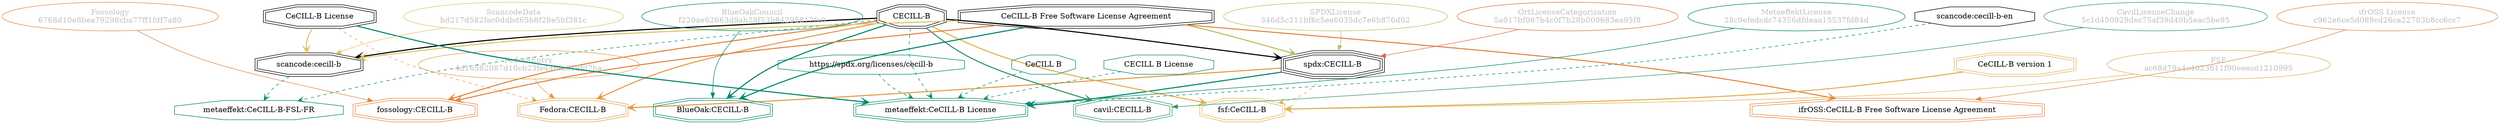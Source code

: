 strict digraph {
    node [shape=box];
    graph [splines=curved];
    1220 [label="SPDXLicense\n346d5c211bf6c5ee6035dc7e6b876d02"
         ,fontcolor=gray
         ,color="#b8bf62"
         ,fillcolor="beige;1"
         ,shape=ellipse];
    1221 [label="spdx:CECILL-B"
         ,shape=tripleoctagon];
    1222 [label="CECILL-B"
         ,shape=doubleoctagon];
    1223 [label="CeCILL-B Free Software License Agreement"
         ,shape=doubleoctagon];
    6229 [label="FedoraEntry\n4d16582087d10cb23fe446fa618fd7ba"
         ,fontcolor=gray
         ,color="#e09d4b"
         ,fillcolor="beige;1"
         ,shape=ellipse];
    6230 [label="Fedora:CECILL-B"
         ,color="#e09d4b"
         ,shape=doubleoctagon];
    6231 [label="CeCILL-B License"
         ,shape=doubleoctagon];
    9070 [label="BlueOakCouncil\nf220ae62663d9ab28f53b84295812fe0"
         ,fontcolor=gray
         ,color="#00876c"
         ,fillcolor="beige;1"
         ,shape=ellipse];
    9071 [label="BlueOak:CECILL-B"
         ,color="#00876c"
         ,shape=doubleoctagon];
    10106 [label="FSF\nac68d79a4c4023611f90eeecd1210995"
          ,fontcolor=gray
          ,color="#deb256"
          ,fillcolor="beige;1"
          ,shape=ellipse];
    10107 [label="fsf:CeCILL-B"
          ,color="#deb256"
          ,shape=doubleoctagon];
    10108 [label="CeCILL-B version 1"
          ,color="#deb256"
          ,shape=doubleoctagon];
    13688 [label="scancode:cecill-b-en"
          ,shape=octagon];
    13697 [label="ScancodeData\nbd217d582fac0ddbd65b8f28e5bf381c"
          ,fontcolor=gray
          ,color="#dac767"
          ,fillcolor="beige;1"
          ,shape=ellipse];
    13698 [label="scancode:cecill-b"
          ,shape=doubleoctagon];
    26323 [label="Fossology\n6768d10e8bea79298cba77ff1fdf7a80"
          ,fontcolor=gray
          ,color="#e18745"
          ,fillcolor="beige;1"
          ,shape=ellipse];
    26324 [label="fossology:CECILL-B"
          ,color="#e18745"
          ,shape=doubleoctagon];
    28624 [label="OrtLicenseCategorization\n5a017bf067b4c0f7b28b000683ea95f8"
          ,fontcolor=gray
          ,color="#e06f45"
          ,fillcolor="beige;1"
          ,shape=ellipse];
    36660 [label="CavilLicenseChange\n5c1d450929dec75af39d49b5eac5be95"
          ,fontcolor=gray
          ,color="#379469"
          ,fillcolor="beige;1"
          ,shape=ellipse];
    36661 [label="cavil:CECILL-B"
          ,color="#379469"
          ,shape=doubleoctagon];
    40843 [label="MetaeffektLicense\n28c9efedcdc74356dfdeaa15537fd84d"
          ,fontcolor=gray
          ,color="#00876c"
          ,fillcolor="beige;1"
          ,shape=ellipse];
    40844 [label="metaeffekt:CeCILL-B License"
          ,color="#00876c"
          ,shape=doubleoctagon];
    40845 [label="CeCILL B"
          ,color="#00876c"
          ,shape=octagon];
    40846 [label="CECILL B License"
          ,color="#00876c"
          ,shape=octagon];
    40847 [label="https://spdx.org/licenses/cecill-b"
          ,color="#00876c"
          ,shape=octagon];
    40850 [label="metaeffekt:CeCILL-B-FSL-FR"
          ,color="#00876c"
          ,shape=octagon];
    54408 [label="ifrOSS License\nc962e6ce5d089cd26ca22783b8cc6cc7"
          ,fontcolor=gray
          ,color="#e18745"
          ,fillcolor="beige;1"
          ,shape=ellipse];
    54409 [label="ifrOSS:CeCILL-B Free Software License Agreement"
          ,color="#e18745"
          ,shape=doubleoctagon];
    1220 -> 1221 [weight=0.5
                 ,color="#b8bf62"];
    1221 -> 6230 [style=bold
                 ,arrowhead=vee
                 ,weight=0.7
                 ,color="#e09d4b"];
    1221 -> 10107 [style=dashed
                  ,arrowhead=vee
                  ,weight=0.5
                  ,color="#deb256"];
    1221 -> 40844 [style=bold
                  ,arrowhead=vee
                  ,weight=0.7
                  ,color="#00876c"];
    1222 -> 1221 [style=bold
                 ,arrowhead=vee
                 ,weight=0.7];
    1222 -> 6230 [style=bold
                 ,arrowhead=vee
                 ,weight=0.7
                 ,color="#e09d4b"];
    1222 -> 6230 [style=bold
                 ,arrowhead=vee
                 ,weight=0.7
                 ,color="#e09d4b"];
    1222 -> 9071 [style=bold
                 ,arrowhead=vee
                 ,weight=0.7
                 ,color="#00876c"];
    1222 -> 10107 [style=bold
                  ,arrowhead=vee
                  ,weight=0.7
                  ,color="#deb256"];
    1222 -> 13698 [style=bold
                  ,arrowhead=vee
                  ,weight=0.7];
    1222 -> 26324 [style=bold
                  ,arrowhead=vee
                  ,weight=0.7
                  ,color="#e18745"];
    1222 -> 36661 [style=bold
                  ,arrowhead=vee
                  ,weight=0.7
                  ,color="#379469"];
    1222 -> 36661 [style=bold
                  ,arrowhead=vee
                  ,weight=0.7
                  ,color="#379469"];
    1222 -> 40844 [style=dashed
                  ,arrowhead=vee
                  ,weight=0.5
                  ,color="#00876c"];
    1222 -> 40850 [style=dashed
                  ,arrowhead=vee
                  ,weight=0.5
                  ,color="#00876c"];
    1223 -> 1221 [style=bold
                 ,arrowhead=vee
                 ,weight=0.7
                 ,color="#b8bf62"];
    1223 -> 9071 [style=bold
                 ,arrowhead=vee
                 ,weight=0.7
                 ,color="#00876c"];
    1223 -> 13698 [style=bold
                  ,arrowhead=vee
                  ,weight=0.7
                  ,color="#dac767"];
    1223 -> 26324 [style=bold
                  ,arrowhead=vee
                  ,weight=0.7
                  ,color="#e18745"];
    1223 -> 54409 [style=bold
                  ,arrowhead=vee
                  ,weight=0.7
                  ,color="#e18745"];
    1223 -> 54409 [style=bold
                  ,arrowhead=vee
                  ,weight=0.7
                  ,color="#e18745"];
    6229 -> 6230 [weight=0.5
                 ,color="#e09d4b"];
    6231 -> 6230 [style=dashed
                 ,arrowhead=vee
                 ,weight=0.5
                 ,color="#e09d4b"];
    6231 -> 13698 [style=bold
                  ,arrowhead=vee
                  ,weight=0.7
                  ,color="#dac767"];
    6231 -> 40844 [style=bold
                  ,arrowhead=vee
                  ,weight=0.7
                  ,color="#00876c"];
    9070 -> 9071 [weight=0.5
                 ,color="#00876c"];
    10106 -> 10107 [weight=0.5
                   ,color="#deb256"];
    10108 -> 10107 [style=bold
                   ,arrowhead=vee
                   ,weight=0.7
                   ,color="#deb256"];
    13688 -> 40844 [style=dashed
                   ,arrowhead=vee
                   ,weight=0.5
                   ,color="#00876c"];
    13697 -> 13698 [weight=0.5
                   ,color="#dac767"];
    13698 -> 40850 [style=dashed
                   ,arrowhead=vee
                   ,weight=0.5
                   ,color="#00876c"];
    26323 -> 26324 [weight=0.5
                   ,color="#e18745"];
    28624 -> 1221 [weight=0.5
                  ,color="#e06f45"];
    36660 -> 36661 [weight=0.5
                   ,color="#379469"];
    40843 -> 40844 [weight=0.5
                   ,color="#00876c"];
    40845 -> 40844 [style=dashed
                   ,arrowhead=vee
                   ,weight=0.5
                   ,color="#00876c"];
    40846 -> 40844 [style=dashed
                   ,arrowhead=vee
                   ,weight=0.5
                   ,color="#00876c"];
    40847 -> 40844 [style=dashed
                   ,arrowhead=vee
                   ,weight=0.5
                   ,color="#00876c"];
    54408 -> 54409 [weight=0.5
                   ,color="#e18745"];
}
